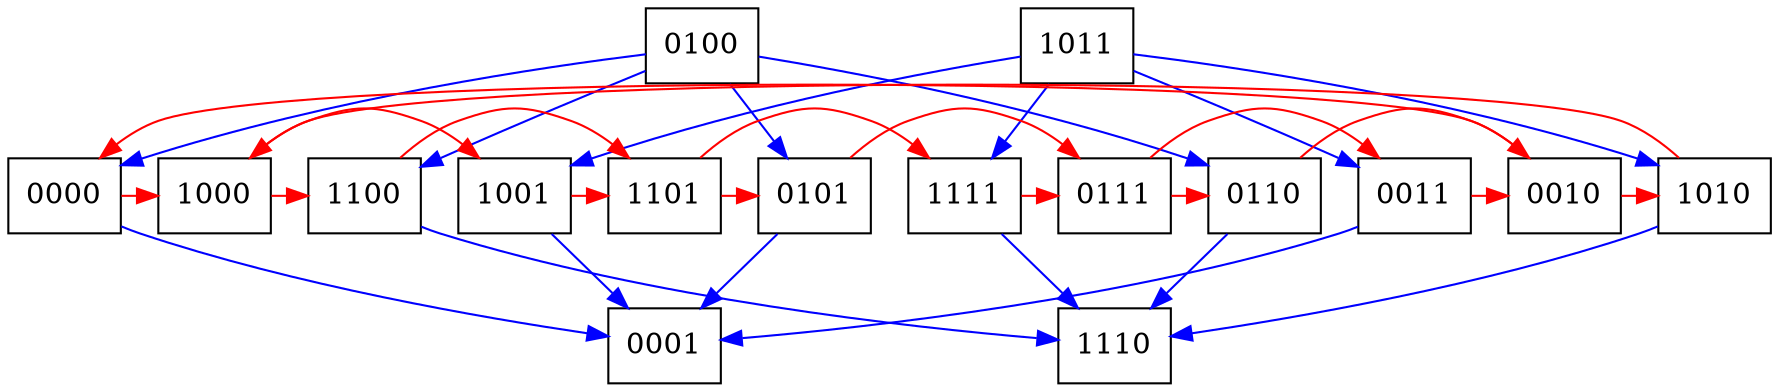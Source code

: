 digraph {
	subgraph level_4 { rank = same; node [shape = box] 0100; 1011};
	subgraph level_2 { rank = same; node [shape = box] 0000; 0010; 0011; 0101; 0110; 0111; 1000; 1001; 1010; 1100; 1101; 1111};
	subgraph level_0 { rank = same; node [shape = box] 0001; 1110};

	edge [color = blue, label = ""] 0000 -> 0001 ;
	edge [color = red, label = ""] 0000 -> 1000 ;
	edge [color = red, label = ""] 0010 -> 0000 ;
	edge [color = red, label = ""] 0010 -> 1010 ;
	edge [color = blue, label = ""] 0011 -> 0001 ;
	edge [color = red, label = ""] 0011 -> 0010 ;
	edge [color = blue, label = ""] 0100 -> 0000 ;
	edge [color = blue, label = ""] 0100 -> 0101 ;
	edge [color = blue, label = ""] 0100 -> 0110 ;
	edge [color = blue, label = ""] 0100 -> 1100 ;
	edge [color = blue, label = ""] 0101 -> 0001 ;
	edge [color = red, label = ""] 0101 -> 0111 ;
	edge [color = red, label = ""] 0110 -> 0010 ;
	edge [color = blue, label = ""] 0110 -> 1110 ;
	edge [color = red, label = ""] 0111 -> 0011 ;
	edge [color = red, label = ""] 0111 -> 0110 ;
	edge [color = red, label = ""] 1000 -> 1001 ;
	edge [color = red, label = ""] 1000 -> 1100 ;
	edge [color = blue, label = ""] 1001 -> 0001 ;
	edge [color = red, label = ""] 1001 -> 1101 ;
	edge [color = red, label = ""] 1010 -> 1000 ;
	edge [color = blue, label = ""] 1010 -> 1110 ;
	edge [color = blue, label = ""] 1011 -> 0011 ;
	edge [color = blue, label = ""] 1011 -> 1001 ;
	edge [color = blue, label = ""] 1011 -> 1010 ;
	edge [color = blue, label = ""] 1011 -> 1111 ;
	edge [color = red, label = ""] 1100 -> 1101 ;
	edge [color = blue, label = ""] 1100 -> 1110 ;
	edge [color = red, label = ""] 1101 -> 0101 ;
	edge [color = red, label = ""] 1101 -> 1111 ;
	edge [color = red, label = ""] 1111 -> 0111 ;
	edge [color = blue, label = ""] 1111 -> 1110 ;
}